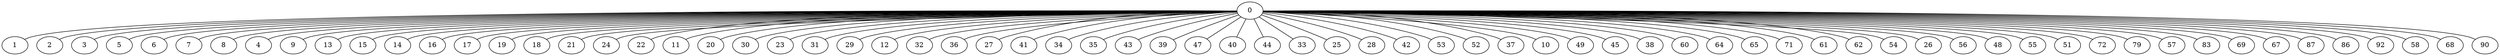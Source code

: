 graph G {
  0 -- 1;
  0 -- 2;
  0 -- 3;
  0 -- 5;
  0 -- 6;
  0 -- 7;
  0 -- 8;
  0 -- 4;
  0 -- 9;
  0 -- 13;
  0 -- 15;
  0 -- 14;
  0 -- 16;
  0 -- 17;
  0 -- 19;
  0 -- 18;
  0 -- 21;
  0 -- 24;
  0 -- 22;
  0 -- 11;
  0 -- 20;
  0 -- 30;
  0 -- 23;
  0 -- 31;
  0 -- 29;
  0 -- 12;
  0 -- 32;
  0 -- 36;
  0 -- 27;
  0 -- 41;
  0 -- 34;
  0 -- 35;
  0 -- 43;
  0 -- 39;
  0 -- 47;
  0 -- 40;
  0 -- 44;
  0 -- 33;
  0 -- 25;
  0 -- 28;
  0 -- 42;
  0 -- 53;
  0 -- 52;
  0 -- 37;
  0 -- 10;
  0 -- 49;
  0 -- 45;
  0 -- 38;
  0 -- 60;
  0 -- 64;
  0 -- 65;
  0 -- 71;
  0 -- 61;
  0 -- 62;
  0 -- 54;
  0 -- 26;
  0 -- 56;
  0 -- 48;
  0 -- 55;
  0 -- 51;
  0 -- 72;
  0 -- 79;
  0 -- 57;
  0 -- 83;
  0 -- 69;
  0 -- 67;
  0 -- 87;
  0 -- 86;
  0 -- 92;
  0 -- 58;
  0 -- 68;
  0 -- 90;
}